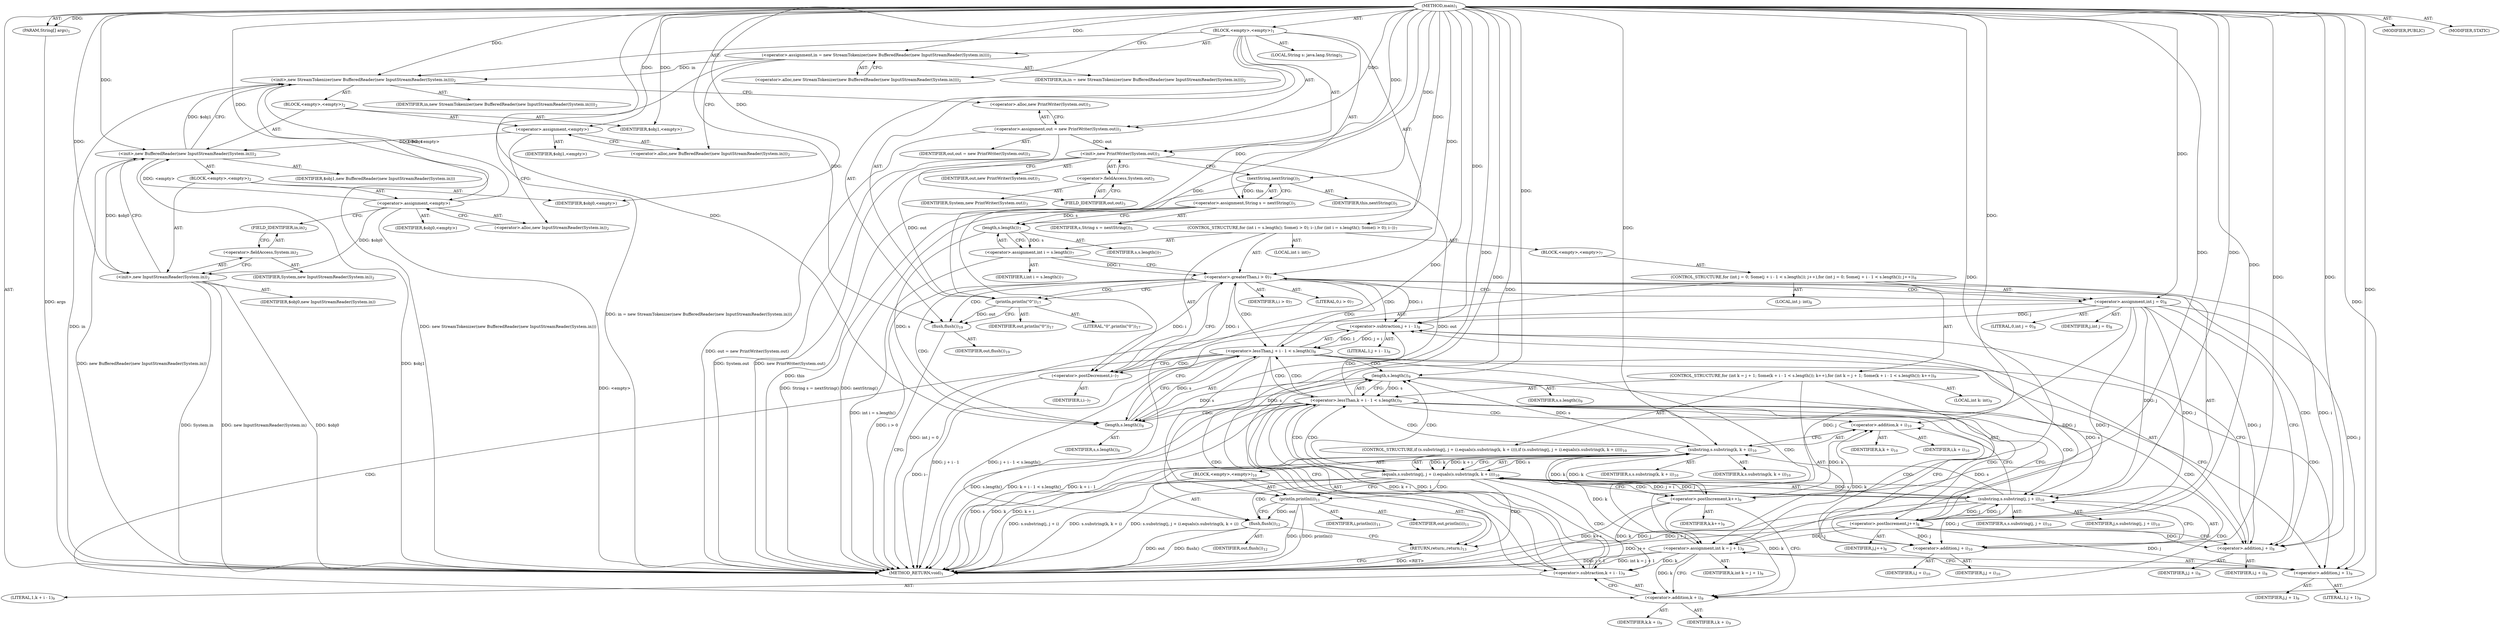 digraph "main" {  
"17" [label = <(METHOD,main)<SUB>1</SUB>> ]
"18" [label = <(PARAM,String[] args)<SUB>1</SUB>> ]
"19" [label = <(BLOCK,&lt;empty&gt;,&lt;empty&gt;)<SUB>1</SUB>> ]
"20" [label = <(&lt;operator&gt;.assignment,in = new StreamTokenizer(new BufferedReader(new InputStreamReader(System.in))))<SUB>2</SUB>> ]
"21" [label = <(IDENTIFIER,in,in = new StreamTokenizer(new BufferedReader(new InputStreamReader(System.in))))<SUB>2</SUB>> ]
"22" [label = <(&lt;operator&gt;.alloc,new StreamTokenizer(new BufferedReader(new InputStreamReader(System.in))))<SUB>2</SUB>> ]
"23" [label = <(&lt;init&gt;,new StreamTokenizer(new BufferedReader(new InputStreamReader(System.in))))<SUB>2</SUB>> ]
"24" [label = <(IDENTIFIER,in,new StreamTokenizer(new BufferedReader(new InputStreamReader(System.in))))<SUB>2</SUB>> ]
"25" [label = <(BLOCK,&lt;empty&gt;,&lt;empty&gt;)<SUB>2</SUB>> ]
"26" [label = <(&lt;operator&gt;.assignment,&lt;empty&gt;)> ]
"27" [label = <(IDENTIFIER,$obj1,&lt;empty&gt;)> ]
"28" [label = <(&lt;operator&gt;.alloc,new BufferedReader(new InputStreamReader(System.in)))<SUB>2</SUB>> ]
"29" [label = <(&lt;init&gt;,new BufferedReader(new InputStreamReader(System.in)))<SUB>2</SUB>> ]
"30" [label = <(IDENTIFIER,$obj1,new BufferedReader(new InputStreamReader(System.in)))> ]
"31" [label = <(BLOCK,&lt;empty&gt;,&lt;empty&gt;)<SUB>2</SUB>> ]
"32" [label = <(&lt;operator&gt;.assignment,&lt;empty&gt;)> ]
"33" [label = <(IDENTIFIER,$obj0,&lt;empty&gt;)> ]
"34" [label = <(&lt;operator&gt;.alloc,new InputStreamReader(System.in))<SUB>2</SUB>> ]
"35" [label = <(&lt;init&gt;,new InputStreamReader(System.in))<SUB>2</SUB>> ]
"36" [label = <(IDENTIFIER,$obj0,new InputStreamReader(System.in))> ]
"37" [label = <(&lt;operator&gt;.fieldAccess,System.in)<SUB>2</SUB>> ]
"38" [label = <(IDENTIFIER,System,new InputStreamReader(System.in))<SUB>2</SUB>> ]
"39" [label = <(FIELD_IDENTIFIER,in,in)<SUB>2</SUB>> ]
"40" [label = <(IDENTIFIER,$obj0,&lt;empty&gt;)> ]
"41" [label = <(IDENTIFIER,$obj1,&lt;empty&gt;)> ]
"42" [label = <(&lt;operator&gt;.assignment,out = new PrintWriter(System.out))<SUB>3</SUB>> ]
"43" [label = <(IDENTIFIER,out,out = new PrintWriter(System.out))<SUB>3</SUB>> ]
"44" [label = <(&lt;operator&gt;.alloc,new PrintWriter(System.out))<SUB>3</SUB>> ]
"45" [label = <(&lt;init&gt;,new PrintWriter(System.out))<SUB>3</SUB>> ]
"46" [label = <(IDENTIFIER,out,new PrintWriter(System.out))<SUB>3</SUB>> ]
"47" [label = <(&lt;operator&gt;.fieldAccess,System.out)<SUB>3</SUB>> ]
"48" [label = <(IDENTIFIER,System,new PrintWriter(System.out))<SUB>3</SUB>> ]
"49" [label = <(FIELD_IDENTIFIER,out,out)<SUB>3</SUB>> ]
"50" [label = <(LOCAL,String s: java.lang.String)<SUB>5</SUB>> ]
"51" [label = <(&lt;operator&gt;.assignment,String s = nextString())<SUB>5</SUB>> ]
"52" [label = <(IDENTIFIER,s,String s = nextString())<SUB>5</SUB>> ]
"53" [label = <(nextString,nextString())<SUB>5</SUB>> ]
"54" [label = <(IDENTIFIER,this,nextString())<SUB>5</SUB>> ]
"55" [label = <(CONTROL_STRUCTURE,for (int i = s.length(); Some(i &gt; 0); i--),for (int i = s.length(); Some(i &gt; 0); i--))<SUB>7</SUB>> ]
"56" [label = <(LOCAL,int i: int)<SUB>7</SUB>> ]
"57" [label = <(&lt;operator&gt;.assignment,int i = s.length())<SUB>7</SUB>> ]
"58" [label = <(IDENTIFIER,i,int i = s.length())<SUB>7</SUB>> ]
"59" [label = <(length,s.length())<SUB>7</SUB>> ]
"60" [label = <(IDENTIFIER,s,s.length())<SUB>7</SUB>> ]
"61" [label = <(&lt;operator&gt;.greaterThan,i &gt; 0)<SUB>7</SUB>> ]
"62" [label = <(IDENTIFIER,i,i &gt; 0)<SUB>7</SUB>> ]
"63" [label = <(LITERAL,0,i &gt; 0)<SUB>7</SUB>> ]
"64" [label = <(&lt;operator&gt;.postDecrement,i--)<SUB>7</SUB>> ]
"65" [label = <(IDENTIFIER,i,i--)<SUB>7</SUB>> ]
"66" [label = <(BLOCK,&lt;empty&gt;,&lt;empty&gt;)<SUB>7</SUB>> ]
"67" [label = <(CONTROL_STRUCTURE,for (int j = 0; Some(j + i - 1 &lt; s.length()); j++),for (int j = 0; Some(j + i - 1 &lt; s.length()); j++))<SUB>8</SUB>> ]
"68" [label = <(LOCAL,int j: int)<SUB>8</SUB>> ]
"69" [label = <(&lt;operator&gt;.assignment,int j = 0)<SUB>8</SUB>> ]
"70" [label = <(IDENTIFIER,j,int j = 0)<SUB>8</SUB>> ]
"71" [label = <(LITERAL,0,int j = 0)<SUB>8</SUB>> ]
"72" [label = <(&lt;operator&gt;.lessThan,j + i - 1 &lt; s.length())<SUB>8</SUB>> ]
"73" [label = <(&lt;operator&gt;.subtraction,j + i - 1)<SUB>8</SUB>> ]
"74" [label = <(&lt;operator&gt;.addition,j + i)<SUB>8</SUB>> ]
"75" [label = <(IDENTIFIER,j,j + i)<SUB>8</SUB>> ]
"76" [label = <(IDENTIFIER,i,j + i)<SUB>8</SUB>> ]
"77" [label = <(LITERAL,1,j + i - 1)<SUB>8</SUB>> ]
"78" [label = <(length,s.length())<SUB>8</SUB>> ]
"79" [label = <(IDENTIFIER,s,s.length())<SUB>8</SUB>> ]
"80" [label = <(&lt;operator&gt;.postIncrement,j++)<SUB>8</SUB>> ]
"81" [label = <(IDENTIFIER,j,j++)<SUB>8</SUB>> ]
"82" [label = <(CONTROL_STRUCTURE,for (int k = j + 1; Some(k + i - 1 &lt; s.length()); k++),for (int k = j + 1; Some(k + i - 1 &lt; s.length()); k++))<SUB>9</SUB>> ]
"83" [label = <(LOCAL,int k: int)<SUB>9</SUB>> ]
"84" [label = <(&lt;operator&gt;.assignment,int k = j + 1)<SUB>9</SUB>> ]
"85" [label = <(IDENTIFIER,k,int k = j + 1)<SUB>9</SUB>> ]
"86" [label = <(&lt;operator&gt;.addition,j + 1)<SUB>9</SUB>> ]
"87" [label = <(IDENTIFIER,j,j + 1)<SUB>9</SUB>> ]
"88" [label = <(LITERAL,1,j + 1)<SUB>9</SUB>> ]
"89" [label = <(&lt;operator&gt;.lessThan,k + i - 1 &lt; s.length())<SUB>9</SUB>> ]
"90" [label = <(&lt;operator&gt;.subtraction,k + i - 1)<SUB>9</SUB>> ]
"91" [label = <(&lt;operator&gt;.addition,k + i)<SUB>9</SUB>> ]
"92" [label = <(IDENTIFIER,k,k + i)<SUB>9</SUB>> ]
"93" [label = <(IDENTIFIER,i,k + i)<SUB>9</SUB>> ]
"94" [label = <(LITERAL,1,k + i - 1)<SUB>9</SUB>> ]
"95" [label = <(length,s.length())<SUB>9</SUB>> ]
"96" [label = <(IDENTIFIER,s,s.length())<SUB>9</SUB>> ]
"97" [label = <(&lt;operator&gt;.postIncrement,k++)<SUB>9</SUB>> ]
"98" [label = <(IDENTIFIER,k,k++)<SUB>9</SUB>> ]
"99" [label = <(CONTROL_STRUCTURE,if (s.substring(j, j + i).equals(s.substring(k, k + i))),if (s.substring(j, j + i).equals(s.substring(k, k + i))))<SUB>10</SUB>> ]
"100" [label = <(equals,s.substring(j, j + i).equals(s.substring(k, k + i)))<SUB>10</SUB>> ]
"101" [label = <(substring,s.substring(j, j + i))<SUB>10</SUB>> ]
"102" [label = <(IDENTIFIER,s,s.substring(j, j + i))<SUB>10</SUB>> ]
"103" [label = <(IDENTIFIER,j,s.substring(j, j + i))<SUB>10</SUB>> ]
"104" [label = <(&lt;operator&gt;.addition,j + i)<SUB>10</SUB>> ]
"105" [label = <(IDENTIFIER,j,j + i)<SUB>10</SUB>> ]
"106" [label = <(IDENTIFIER,i,j + i)<SUB>10</SUB>> ]
"107" [label = <(substring,s.substring(k, k + i))<SUB>10</SUB>> ]
"108" [label = <(IDENTIFIER,s,s.substring(k, k + i))<SUB>10</SUB>> ]
"109" [label = <(IDENTIFIER,k,s.substring(k, k + i))<SUB>10</SUB>> ]
"110" [label = <(&lt;operator&gt;.addition,k + i)<SUB>10</SUB>> ]
"111" [label = <(IDENTIFIER,k,k + i)<SUB>10</SUB>> ]
"112" [label = <(IDENTIFIER,i,k + i)<SUB>10</SUB>> ]
"113" [label = <(BLOCK,&lt;empty&gt;,&lt;empty&gt;)<SUB>10</SUB>> ]
"114" [label = <(println,println(i))<SUB>11</SUB>> ]
"115" [label = <(IDENTIFIER,out,println(i))<SUB>11</SUB>> ]
"116" [label = <(IDENTIFIER,i,println(i))<SUB>11</SUB>> ]
"117" [label = <(flush,flush())<SUB>12</SUB>> ]
"118" [label = <(IDENTIFIER,out,flush())<SUB>12</SUB>> ]
"119" [label = <(RETURN,return;,return;)<SUB>13</SUB>> ]
"120" [label = <(println,println(&quot;0&quot;))<SUB>17</SUB>> ]
"121" [label = <(IDENTIFIER,out,println(&quot;0&quot;))<SUB>17</SUB>> ]
"122" [label = <(LITERAL,&quot;0&quot;,println(&quot;0&quot;))<SUB>17</SUB>> ]
"123" [label = <(flush,flush())<SUB>19</SUB>> ]
"124" [label = <(IDENTIFIER,out,flush())<SUB>19</SUB>> ]
"125" [label = <(MODIFIER,PUBLIC)> ]
"126" [label = <(MODIFIER,STATIC)> ]
"127" [label = <(METHOD_RETURN,void)<SUB>1</SUB>> ]
  "17" -> "18"  [ label = "AST: "] 
  "17" -> "19"  [ label = "AST: "] 
  "17" -> "125"  [ label = "AST: "] 
  "17" -> "126"  [ label = "AST: "] 
  "17" -> "127"  [ label = "AST: "] 
  "19" -> "20"  [ label = "AST: "] 
  "19" -> "23"  [ label = "AST: "] 
  "19" -> "42"  [ label = "AST: "] 
  "19" -> "45"  [ label = "AST: "] 
  "19" -> "50"  [ label = "AST: "] 
  "19" -> "51"  [ label = "AST: "] 
  "19" -> "55"  [ label = "AST: "] 
  "19" -> "120"  [ label = "AST: "] 
  "19" -> "123"  [ label = "AST: "] 
  "20" -> "21"  [ label = "AST: "] 
  "20" -> "22"  [ label = "AST: "] 
  "23" -> "24"  [ label = "AST: "] 
  "23" -> "25"  [ label = "AST: "] 
  "25" -> "26"  [ label = "AST: "] 
  "25" -> "29"  [ label = "AST: "] 
  "25" -> "41"  [ label = "AST: "] 
  "26" -> "27"  [ label = "AST: "] 
  "26" -> "28"  [ label = "AST: "] 
  "29" -> "30"  [ label = "AST: "] 
  "29" -> "31"  [ label = "AST: "] 
  "31" -> "32"  [ label = "AST: "] 
  "31" -> "35"  [ label = "AST: "] 
  "31" -> "40"  [ label = "AST: "] 
  "32" -> "33"  [ label = "AST: "] 
  "32" -> "34"  [ label = "AST: "] 
  "35" -> "36"  [ label = "AST: "] 
  "35" -> "37"  [ label = "AST: "] 
  "37" -> "38"  [ label = "AST: "] 
  "37" -> "39"  [ label = "AST: "] 
  "42" -> "43"  [ label = "AST: "] 
  "42" -> "44"  [ label = "AST: "] 
  "45" -> "46"  [ label = "AST: "] 
  "45" -> "47"  [ label = "AST: "] 
  "47" -> "48"  [ label = "AST: "] 
  "47" -> "49"  [ label = "AST: "] 
  "51" -> "52"  [ label = "AST: "] 
  "51" -> "53"  [ label = "AST: "] 
  "53" -> "54"  [ label = "AST: "] 
  "55" -> "56"  [ label = "AST: "] 
  "55" -> "57"  [ label = "AST: "] 
  "55" -> "61"  [ label = "AST: "] 
  "55" -> "64"  [ label = "AST: "] 
  "55" -> "66"  [ label = "AST: "] 
  "57" -> "58"  [ label = "AST: "] 
  "57" -> "59"  [ label = "AST: "] 
  "59" -> "60"  [ label = "AST: "] 
  "61" -> "62"  [ label = "AST: "] 
  "61" -> "63"  [ label = "AST: "] 
  "64" -> "65"  [ label = "AST: "] 
  "66" -> "67"  [ label = "AST: "] 
  "67" -> "68"  [ label = "AST: "] 
  "67" -> "69"  [ label = "AST: "] 
  "67" -> "72"  [ label = "AST: "] 
  "67" -> "80"  [ label = "AST: "] 
  "67" -> "82"  [ label = "AST: "] 
  "69" -> "70"  [ label = "AST: "] 
  "69" -> "71"  [ label = "AST: "] 
  "72" -> "73"  [ label = "AST: "] 
  "72" -> "78"  [ label = "AST: "] 
  "73" -> "74"  [ label = "AST: "] 
  "73" -> "77"  [ label = "AST: "] 
  "74" -> "75"  [ label = "AST: "] 
  "74" -> "76"  [ label = "AST: "] 
  "78" -> "79"  [ label = "AST: "] 
  "80" -> "81"  [ label = "AST: "] 
  "82" -> "83"  [ label = "AST: "] 
  "82" -> "84"  [ label = "AST: "] 
  "82" -> "89"  [ label = "AST: "] 
  "82" -> "97"  [ label = "AST: "] 
  "82" -> "99"  [ label = "AST: "] 
  "84" -> "85"  [ label = "AST: "] 
  "84" -> "86"  [ label = "AST: "] 
  "86" -> "87"  [ label = "AST: "] 
  "86" -> "88"  [ label = "AST: "] 
  "89" -> "90"  [ label = "AST: "] 
  "89" -> "95"  [ label = "AST: "] 
  "90" -> "91"  [ label = "AST: "] 
  "90" -> "94"  [ label = "AST: "] 
  "91" -> "92"  [ label = "AST: "] 
  "91" -> "93"  [ label = "AST: "] 
  "95" -> "96"  [ label = "AST: "] 
  "97" -> "98"  [ label = "AST: "] 
  "99" -> "100"  [ label = "AST: "] 
  "99" -> "113"  [ label = "AST: "] 
  "100" -> "101"  [ label = "AST: "] 
  "100" -> "107"  [ label = "AST: "] 
  "101" -> "102"  [ label = "AST: "] 
  "101" -> "103"  [ label = "AST: "] 
  "101" -> "104"  [ label = "AST: "] 
  "104" -> "105"  [ label = "AST: "] 
  "104" -> "106"  [ label = "AST: "] 
  "107" -> "108"  [ label = "AST: "] 
  "107" -> "109"  [ label = "AST: "] 
  "107" -> "110"  [ label = "AST: "] 
  "110" -> "111"  [ label = "AST: "] 
  "110" -> "112"  [ label = "AST: "] 
  "113" -> "114"  [ label = "AST: "] 
  "113" -> "117"  [ label = "AST: "] 
  "113" -> "119"  [ label = "AST: "] 
  "114" -> "115"  [ label = "AST: "] 
  "114" -> "116"  [ label = "AST: "] 
  "117" -> "118"  [ label = "AST: "] 
  "120" -> "121"  [ label = "AST: "] 
  "120" -> "122"  [ label = "AST: "] 
  "123" -> "124"  [ label = "AST: "] 
  "20" -> "28"  [ label = "CFG: "] 
  "23" -> "44"  [ label = "CFG: "] 
  "42" -> "49"  [ label = "CFG: "] 
  "45" -> "53"  [ label = "CFG: "] 
  "51" -> "59"  [ label = "CFG: "] 
  "120" -> "123"  [ label = "CFG: "] 
  "123" -> "127"  [ label = "CFG: "] 
  "22" -> "20"  [ label = "CFG: "] 
  "44" -> "42"  [ label = "CFG: "] 
  "47" -> "45"  [ label = "CFG: "] 
  "53" -> "51"  [ label = "CFG: "] 
  "57" -> "61"  [ label = "CFG: "] 
  "61" -> "69"  [ label = "CFG: "] 
  "61" -> "120"  [ label = "CFG: "] 
  "64" -> "61"  [ label = "CFG: "] 
  "26" -> "34"  [ label = "CFG: "] 
  "29" -> "23"  [ label = "CFG: "] 
  "49" -> "47"  [ label = "CFG: "] 
  "59" -> "57"  [ label = "CFG: "] 
  "28" -> "26"  [ label = "CFG: "] 
  "69" -> "74"  [ label = "CFG: "] 
  "72" -> "86"  [ label = "CFG: "] 
  "72" -> "64"  [ label = "CFG: "] 
  "80" -> "74"  [ label = "CFG: "] 
  "32" -> "39"  [ label = "CFG: "] 
  "35" -> "29"  [ label = "CFG: "] 
  "73" -> "78"  [ label = "CFG: "] 
  "78" -> "72"  [ label = "CFG: "] 
  "84" -> "91"  [ label = "CFG: "] 
  "89" -> "104"  [ label = "CFG: "] 
  "89" -> "80"  [ label = "CFG: "] 
  "97" -> "91"  [ label = "CFG: "] 
  "34" -> "32"  [ label = "CFG: "] 
  "37" -> "35"  [ label = "CFG: "] 
  "74" -> "73"  [ label = "CFG: "] 
  "86" -> "84"  [ label = "CFG: "] 
  "90" -> "95"  [ label = "CFG: "] 
  "95" -> "89"  [ label = "CFG: "] 
  "100" -> "114"  [ label = "CFG: "] 
  "100" -> "97"  [ label = "CFG: "] 
  "39" -> "37"  [ label = "CFG: "] 
  "91" -> "90"  [ label = "CFG: "] 
  "101" -> "110"  [ label = "CFG: "] 
  "107" -> "100"  [ label = "CFG: "] 
  "114" -> "117"  [ label = "CFG: "] 
  "117" -> "119"  [ label = "CFG: "] 
  "119" -> "127"  [ label = "CFG: "] 
  "104" -> "101"  [ label = "CFG: "] 
  "110" -> "107"  [ label = "CFG: "] 
  "17" -> "22"  [ label = "CFG: "] 
  "119" -> "127"  [ label = "DDG: &lt;RET&gt;"] 
  "18" -> "127"  [ label = "DDG: args"] 
  "20" -> "127"  [ label = "DDG: in = new StreamTokenizer(new BufferedReader(new InputStreamReader(System.in)))"] 
  "23" -> "127"  [ label = "DDG: in"] 
  "29" -> "127"  [ label = "DDG: $obj1"] 
  "32" -> "127"  [ label = "DDG: &lt;empty&gt;"] 
  "35" -> "127"  [ label = "DDG: $obj0"] 
  "35" -> "127"  [ label = "DDG: System.in"] 
  "35" -> "127"  [ label = "DDG: new InputStreamReader(System.in)"] 
  "29" -> "127"  [ label = "DDG: new BufferedReader(new InputStreamReader(System.in))"] 
  "23" -> "127"  [ label = "DDG: new StreamTokenizer(new BufferedReader(new InputStreamReader(System.in)))"] 
  "42" -> "127"  [ label = "DDG: out = new PrintWriter(System.out)"] 
  "45" -> "127"  [ label = "DDG: System.out"] 
  "45" -> "127"  [ label = "DDG: new PrintWriter(System.out)"] 
  "51" -> "127"  [ label = "DDG: nextString()"] 
  "51" -> "127"  [ label = "DDG: String s = nextString()"] 
  "57" -> "127"  [ label = "DDG: int i = s.length()"] 
  "61" -> "127"  [ label = "DDG: i &gt; 0"] 
  "69" -> "127"  [ label = "DDG: int j = 0"] 
  "72" -> "127"  [ label = "DDG: j + i - 1"] 
  "72" -> "127"  [ label = "DDG: j + i - 1 &lt; s.length()"] 
  "64" -> "127"  [ label = "DDG: i--"] 
  "84" -> "127"  [ label = "DDG: j + 1"] 
  "84" -> "127"  [ label = "DDG: int k = j + 1"] 
  "89" -> "127"  [ label = "DDG: k + i - 1"] 
  "89" -> "127"  [ label = "DDG: s.length()"] 
  "89" -> "127"  [ label = "DDG: k + i - 1 &lt; s.length()"] 
  "80" -> "127"  [ label = "DDG: j++"] 
  "101" -> "127"  [ label = "DDG: j"] 
  "101" -> "127"  [ label = "DDG: j + i"] 
  "100" -> "127"  [ label = "DDG: s.substring(j, j + i)"] 
  "107" -> "127"  [ label = "DDG: s"] 
  "107" -> "127"  [ label = "DDG: k"] 
  "107" -> "127"  [ label = "DDG: k + i"] 
  "100" -> "127"  [ label = "DDG: s.substring(k, k + i)"] 
  "100" -> "127"  [ label = "DDG: s.substring(j, j + i).equals(s.substring(k, k + i))"] 
  "97" -> "127"  [ label = "DDG: k++"] 
  "114" -> "127"  [ label = "DDG: i"] 
  "114" -> "127"  [ label = "DDG: println(i)"] 
  "117" -> "127"  [ label = "DDG: out"] 
  "117" -> "127"  [ label = "DDG: flush()"] 
  "53" -> "127"  [ label = "DDG: this"] 
  "17" -> "18"  [ label = "DDG: "] 
  "17" -> "20"  [ label = "DDG: "] 
  "17" -> "42"  [ label = "DDG: "] 
  "53" -> "51"  [ label = "DDG: this"] 
  "20" -> "23"  [ label = "DDG: in"] 
  "17" -> "23"  [ label = "DDG: "] 
  "32" -> "23"  [ label = "DDG: &lt;empty&gt;"] 
  "29" -> "23"  [ label = "DDG: $obj1"] 
  "42" -> "45"  [ label = "DDG: out"] 
  "17" -> "45"  [ label = "DDG: "] 
  "59" -> "57"  [ label = "DDG: s"] 
  "45" -> "120"  [ label = "DDG: out"] 
  "17" -> "120"  [ label = "DDG: "] 
  "120" -> "123"  [ label = "DDG: out"] 
  "17" -> "123"  [ label = "DDG: "] 
  "17" -> "26"  [ label = "DDG: "] 
  "17" -> "41"  [ label = "DDG: "] 
  "17" -> "53"  [ label = "DDG: "] 
  "57" -> "61"  [ label = "DDG: i"] 
  "64" -> "61"  [ label = "DDG: i"] 
  "17" -> "61"  [ label = "DDG: "] 
  "17" -> "64"  [ label = "DDG: "] 
  "61" -> "64"  [ label = "DDG: i"] 
  "26" -> "29"  [ label = "DDG: $obj1"] 
  "17" -> "29"  [ label = "DDG: "] 
  "32" -> "29"  [ label = "DDG: &lt;empty&gt;"] 
  "35" -> "29"  [ label = "DDG: $obj0"] 
  "51" -> "59"  [ label = "DDG: s"] 
  "17" -> "59"  [ label = "DDG: "] 
  "17" -> "69"  [ label = "DDG: "] 
  "17" -> "32"  [ label = "DDG: "] 
  "17" -> "40"  [ label = "DDG: "] 
  "73" -> "72"  [ label = "DDG: j + i"] 
  "73" -> "72"  [ label = "DDG: 1"] 
  "78" -> "72"  [ label = "DDG: s"] 
  "101" -> "80"  [ label = "DDG: j"] 
  "17" -> "80"  [ label = "DDG: "] 
  "69" -> "80"  [ label = "DDG: j"] 
  "17" -> "84"  [ label = "DDG: "] 
  "69" -> "84"  [ label = "DDG: j"] 
  "80" -> "84"  [ label = "DDG: j"] 
  "32" -> "35"  [ label = "DDG: $obj0"] 
  "17" -> "35"  [ label = "DDG: "] 
  "69" -> "73"  [ label = "DDG: j"] 
  "80" -> "73"  [ label = "DDG: j"] 
  "17" -> "73"  [ label = "DDG: "] 
  "61" -> "73"  [ label = "DDG: i"] 
  "59" -> "78"  [ label = "DDG: s"] 
  "95" -> "78"  [ label = "DDG: s"] 
  "17" -> "78"  [ label = "DDG: "] 
  "90" -> "89"  [ label = "DDG: k + i"] 
  "90" -> "89"  [ label = "DDG: 1"] 
  "95" -> "89"  [ label = "DDG: s"] 
  "107" -> "97"  [ label = "DDG: k"] 
  "17" -> "97"  [ label = "DDG: "] 
  "69" -> "74"  [ label = "DDG: j"] 
  "80" -> "74"  [ label = "DDG: j"] 
  "17" -> "74"  [ label = "DDG: "] 
  "61" -> "74"  [ label = "DDG: i"] 
  "17" -> "86"  [ label = "DDG: "] 
  "69" -> "86"  [ label = "DDG: j"] 
  "80" -> "86"  [ label = "DDG: j"] 
  "84" -> "90"  [ label = "DDG: k"] 
  "97" -> "90"  [ label = "DDG: k"] 
  "17" -> "90"  [ label = "DDG: "] 
  "78" -> "95"  [ label = "DDG: s"] 
  "107" -> "95"  [ label = "DDG: s"] 
  "17" -> "95"  [ label = "DDG: "] 
  "101" -> "100"  [ label = "DDG: s"] 
  "101" -> "100"  [ label = "DDG: j"] 
  "101" -> "100"  [ label = "DDG: j + i"] 
  "107" -> "100"  [ label = "DDG: s"] 
  "107" -> "100"  [ label = "DDG: k"] 
  "107" -> "100"  [ label = "DDG: k + i"] 
  "17" -> "119"  [ label = "DDG: "] 
  "84" -> "91"  [ label = "DDG: k"] 
  "97" -> "91"  [ label = "DDG: k"] 
  "17" -> "91"  [ label = "DDG: "] 
  "95" -> "101"  [ label = "DDG: s"] 
  "17" -> "101"  [ label = "DDG: "] 
  "69" -> "101"  [ label = "DDG: j"] 
  "80" -> "101"  [ label = "DDG: j"] 
  "101" -> "107"  [ label = "DDG: s"] 
  "17" -> "107"  [ label = "DDG: "] 
  "84" -> "107"  [ label = "DDG: k"] 
  "97" -> "107"  [ label = "DDG: k"] 
  "45" -> "114"  [ label = "DDG: out"] 
  "17" -> "114"  [ label = "DDG: "] 
  "114" -> "117"  [ label = "DDG: out"] 
  "17" -> "117"  [ label = "DDG: "] 
  "101" -> "104"  [ label = "DDG: j"] 
  "17" -> "104"  [ label = "DDG: "] 
  "69" -> "104"  [ label = "DDG: j"] 
  "80" -> "104"  [ label = "DDG: j"] 
  "17" -> "110"  [ label = "DDG: "] 
  "84" -> "110"  [ label = "DDG: k"] 
  "97" -> "110"  [ label = "DDG: k"] 
  "61" -> "73"  [ label = "CDG: "] 
  "61" -> "120"  [ label = "CDG: "] 
  "61" -> "72"  [ label = "CDG: "] 
  "61" -> "69"  [ label = "CDG: "] 
  "61" -> "74"  [ label = "CDG: "] 
  "61" -> "123"  [ label = "CDG: "] 
  "61" -> "78"  [ label = "CDG: "] 
  "72" -> "64"  [ label = "CDG: "] 
  "72" -> "89"  [ label = "CDG: "] 
  "72" -> "84"  [ label = "CDG: "] 
  "72" -> "95"  [ label = "CDG: "] 
  "72" -> "91"  [ label = "CDG: "] 
  "72" -> "90"  [ label = "CDG: "] 
  "72" -> "61"  [ label = "CDG: "] 
  "72" -> "86"  [ label = "CDG: "] 
  "89" -> "107"  [ label = "CDG: "] 
  "89" -> "73"  [ label = "CDG: "] 
  "89" -> "72"  [ label = "CDG: "] 
  "89" -> "104"  [ label = "CDG: "] 
  "89" -> "74"  [ label = "CDG: "] 
  "89" -> "101"  [ label = "CDG: "] 
  "89" -> "80"  [ label = "CDG: "] 
  "89" -> "100"  [ label = "CDG: "] 
  "89" -> "110"  [ label = "CDG: "] 
  "89" -> "78"  [ label = "CDG: "] 
  "100" -> "89"  [ label = "CDG: "] 
  "100" -> "114"  [ label = "CDG: "] 
  "100" -> "119"  [ label = "CDG: "] 
  "100" -> "95"  [ label = "CDG: "] 
  "100" -> "97"  [ label = "CDG: "] 
  "100" -> "91"  [ label = "CDG: "] 
  "100" -> "90"  [ label = "CDG: "] 
  "100" -> "117"  [ label = "CDG: "] 
}
